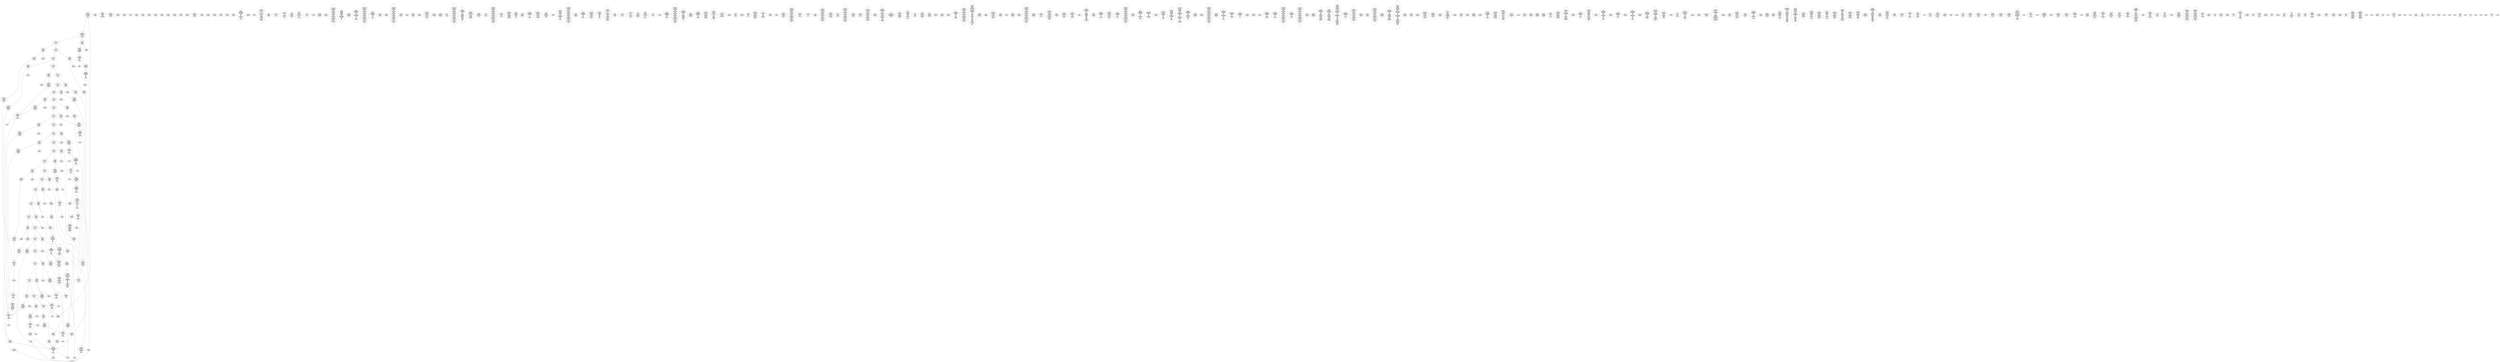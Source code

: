 /* Generated by GvGen v.1.0 (https://www.github.com/stricaud/gvgen) */

digraph G {
compound=true;
   node1 [label="[anywhere]"];
   node2 [label="# 0x0
PUSHX Data
PUSHX Data
MSTORE
PUSHX LogicData
CALLDATASIZE
LT
PUSHX Data
JUMPI
"];
   node3 [label="# 0xd
PUSHX Data
CALLDATALOAD
PUSHX BitData
SHR
PUSHX LogicData
EQ
PUSHX Data
JUMPI
"];
   node4 [label="# 0x1e
PUSHX LogicData
EQ
PUSHX Data
JUMPI
"];
   node5 [label="# 0x29
PUSHX LogicData
EQ
PUSHX Data
JUMPI
"];
   node6 [label="# 0x34
PUSHX LogicData
EQ
PUSHX Data
JUMPI
"];
   node7 [label="# 0x3f
PUSHX LogicData
EQ
PUSHX Data
JUMPI
"];
   node8 [label="# 0x4a
PUSHX LogicData
EQ
PUSHX Data
JUMPI
"];
   node9 [label="# 0x55
PUSHX LogicData
EQ
PUSHX Data
JUMPI
"];
   node10 [label="# 0x60
PUSHX LogicData
EQ
PUSHX Data
JUMPI
"];
   node11 [label="# 0x6b
PUSHX LogicData
EQ
PUSHX Data
JUMPI
"];
   node12 [label="# 0x76
PUSHX LogicData
EQ
PUSHX Data
JUMPI
"];
   node13 [label="# 0x81
PUSHX LogicData
EQ
PUSHX Data
JUMPI
"];
   node14 [label="# 0x8c
PUSHX LogicData
EQ
PUSHX Data
JUMPI
"];
   node15 [label="# 0x97
PUSHX LogicData
EQ
PUSHX Data
JUMPI
"];
   node16 [label="# 0xa2
PUSHX LogicData
EQ
PUSHX Data
JUMPI
"];
   node17 [label="# 0xad
PUSHX LogicData
EQ
PUSHX Data
JUMPI
"];
   node18 [label="# 0xb8
PUSHX LogicData
EQ
PUSHX Data
JUMPI
"];
   node19 [label="# 0xc3
PUSHX LogicData
EQ
PUSHX Data
JUMPI
"];
   node20 [label="# 0xce
PUSHX LogicData
EQ
PUSHX Data
JUMPI
"];
   node21 [label="# 0xd9
PUSHX LogicData
EQ
PUSHX Data
JUMPI
"];
   node22 [label="# 0xe4
PUSHX LogicData
EQ
PUSHX Data
JUMPI
"];
   node23 [label="# 0xef
PUSHX LogicData
EQ
PUSHX Data
JUMPI
"];
   node24 [label="# 0xfa
PUSHX LogicData
EQ
PUSHX Data
JUMPI
"];
   node25 [label="# 0x105
PUSHX LogicData
EQ
PUSHX Data
JUMPI
"];
   node26 [label="# 0x110
PUSHX LogicData
EQ
PUSHX Data
JUMPI
"];
   node27 [label="# 0x11b
PUSHX LogicData
EQ
PUSHX Data
JUMPI
"];
   node28 [label="# 0x126
PUSHX LogicData
EQ
PUSHX Data
JUMPI
"];
   node29 [label="# 0x131
PUSHX LogicData
EQ
PUSHX Data
JUMPI
"];
   node30 [label="# 0x13c
PUSHX LogicData
EQ
PUSHX Data
JUMPI
"];
   node31 [label="# 0x147
JUMPDEST
PUSHX Data
REVERT
"];
   node32 [label="# 0x14c
JUMPDEST
CALLVALUE
ISZERO
PUSHX Data
JUMPI
"];
   node33 [label="# 0x154
PUSHX Data
REVERT
"];
   node34 [label="# 0x158
JUMPDEST
PUSHX Data
PUSHX Data
CALLDATASIZE
PUSHX Data
PUSHX Data
JUMP
"];
   node35 [label="# 0x167
JUMPDEST
PUSHX Data
JUMP
"];
   node36 [label="# 0x16c
JUMPDEST
PUSHX MemData
MLOAD
ISZERO
ISZERO
MSTORE
PUSHX ArithData
ADD
"];
   node37 [label="# 0x178
JUMPDEST
PUSHX MemData
MLOAD
SUB
RETURN
"];
   node38 [label="# 0x181
JUMPDEST
CALLVALUE
ISZERO
PUSHX Data
JUMPI
"];
   node39 [label="# 0x189
PUSHX Data
REVERT
"];
   node40 [label="# 0x18d
JUMPDEST
PUSHX Data
PUSHX Data
JUMP
"];
   node41 [label="# 0x196
JUMPDEST
PUSHX MemData
MLOAD
PUSHX Data
PUSHX Data
JUMP
"];
   node42 [label="# 0x1a3
JUMPDEST
CALLVALUE
ISZERO
PUSHX Data
JUMPI
"];
   node43 [label="# 0x1ab
PUSHX Data
REVERT
"];
   node44 [label="# 0x1af
JUMPDEST
PUSHX Data
PUSHX StorData
SLOAD
JUMP
"];
   node45 [label="# 0x1b9
JUMPDEST
PUSHX MemData
MLOAD
MSTORE
PUSHX ArithData
ADD
PUSHX Data
JUMP
"];
   node46 [label="# 0x1c7
JUMPDEST
CALLVALUE
ISZERO
PUSHX Data
JUMPI
"];
   node47 [label="# 0x1cf
PUSHX Data
REVERT
"];
   node48 [label="# 0x1d3
JUMPDEST
PUSHX Data
PUSHX Data
CALLDATASIZE
PUSHX Data
PUSHX Data
JUMP
"];
   node49 [label="# 0x1e2
JUMPDEST
PUSHX Data
JUMP
"];
   node50 [label="# 0x1e7
JUMPDEST
PUSHX MemData
MLOAD
PUSHX ArithData
PUSHX BitData
PUSHX BitData
SHL
SUB
AND
MSTORE
PUSHX ArithData
ADD
PUSHX Data
JUMP
"];
   node51 [label="# 0x1ff
JUMPDEST
CALLVALUE
ISZERO
PUSHX Data
JUMPI
"];
   node52 [label="# 0x207
PUSHX Data
REVERT
"];
   node53 [label="# 0x20b
JUMPDEST
PUSHX Data
PUSHX Data
CALLDATASIZE
PUSHX Data
PUSHX Data
JUMP
"];
   node54 [label="# 0x21a
JUMPDEST
PUSHX Data
JUMP
"];
   node55 [label="# 0x21f
JUMPDEST
STOP
"];
   node56 [label="# 0x221
JUMPDEST
CALLVALUE
ISZERO
PUSHX Data
JUMPI
"];
   node57 [label="# 0x229
PUSHX Data
REVERT
"];
   node58 [label="# 0x22d
JUMPDEST
PUSHX StorData
SLOAD
PUSHX Data
JUMP
"];
   node59 [label="# 0x236
JUMPDEST
CALLVALUE
ISZERO
PUSHX Data
JUMPI
"];
   node60 [label="# 0x23e
PUSHX Data
REVERT
"];
   node61 [label="# 0x242
JUMPDEST
PUSHX Data
PUSHX Data
CALLDATASIZE
PUSHX Data
PUSHX Data
JUMP
"];
   node62 [label="# 0x251
JUMPDEST
PUSHX Data
JUMP
"];
   node63 [label="# 0x256
JUMPDEST
CALLVALUE
ISZERO
PUSHX Data
JUMPI
"];
   node64 [label="# 0x25e
PUSHX Data
REVERT
"];
   node65 [label="# 0x262
JUMPDEST
PUSHX Data
PUSHX Data
CALLDATASIZE
PUSHX Data
PUSHX Data
JUMP
"];
   node66 [label="# 0x271
JUMPDEST
PUSHX Data
JUMP
"];
   node67 [label="# 0x276
JUMPDEST
CALLVALUE
ISZERO
PUSHX Data
JUMPI
"];
   node68 [label="# 0x27e
PUSHX Data
REVERT
"];
   node69 [label="# 0x282
JUMPDEST
PUSHX Data
PUSHX StorData
SLOAD
JUMP
"];
   node70 [label="# 0x28c
JUMPDEST
CALLVALUE
ISZERO
PUSHX Data
JUMPI
"];
   node71 [label="# 0x294
PUSHX Data
REVERT
"];
   node72 [label="# 0x298
JUMPDEST
PUSHX Data
PUSHX Data
CALLDATASIZE
PUSHX Data
PUSHX Data
JUMP
"];
   node73 [label="# 0x2a7
JUMPDEST
PUSHX Data
JUMP
"];
   node74 [label="# 0x2ac
JUMPDEST
CALLVALUE
ISZERO
PUSHX Data
JUMPI
"];
   node75 [label="# 0x2b4
PUSHX Data
REVERT
"];
   node76 [label="# 0x2b8
JUMPDEST
PUSHX Data
PUSHX Data
CALLDATASIZE
PUSHX Data
PUSHX Data
JUMP
"];
   node77 [label="# 0x2c7
JUMPDEST
PUSHX Data
JUMP
"];
   node78 [label="# 0x2cc
JUMPDEST
CALLVALUE
ISZERO
PUSHX Data
JUMPI
"];
   node79 [label="# 0x2d4
PUSHX Data
REVERT
"];
   node80 [label="# 0x2d8
JUMPDEST
PUSHX Data
PUSHX Data
CALLDATASIZE
PUSHX Data
PUSHX Data
JUMP
"];
   node81 [label="# 0x2e7
JUMPDEST
PUSHX Data
JUMP
"];
   node82 [label="# 0x2ec
JUMPDEST
CALLVALUE
ISZERO
PUSHX Data
JUMPI
"];
   node83 [label="# 0x2f4
PUSHX Data
REVERT
"];
   node84 [label="# 0x2f8
JUMPDEST
PUSHX Data
PUSHX Data
CALLDATASIZE
PUSHX Data
PUSHX Data
JUMP
"];
   node85 [label="# 0x307
JUMPDEST
PUSHX Data
JUMP
"];
   node86 [label="# 0x30c
JUMPDEST
CALLVALUE
ISZERO
PUSHX Data
JUMPI
"];
   node87 [label="# 0x314
PUSHX Data
REVERT
"];
   node88 [label="# 0x318
JUMPDEST
PUSHX Data
PUSHX StorData
SLOAD
JUMP
"];
   node89 [label="# 0x322
JUMPDEST
CALLVALUE
ISZERO
PUSHX Data
JUMPI
"];
   node90 [label="# 0x32a
PUSHX Data
REVERT
"];
   node91 [label="# 0x32e
JUMPDEST
PUSHX Data
PUSHX Data
CALLDATASIZE
PUSHX Data
PUSHX Data
JUMP
"];
   node92 [label="# 0x33d
JUMPDEST
PUSHX Data
JUMP
"];
   node93 [label="# 0x342
JUMPDEST
CALLVALUE
ISZERO
PUSHX Data
JUMPI
"];
   node94 [label="# 0x34a
PUSHX Data
REVERT
"];
   node95 [label="# 0x34e
JUMPDEST
PUSHX Data
PUSHX Data
JUMP
"];
   node96 [label="# 0x357
JUMPDEST
CALLVALUE
ISZERO
PUSHX Data
JUMPI
"];
   node97 [label="# 0x35f
PUSHX Data
REVERT
"];
   node98 [label="# 0x363
JUMPDEST
PUSHX Data
PUSHX Data
CALLDATASIZE
PUSHX Data
PUSHX Data
JUMP
"];
   node99 [label="# 0x372
JUMPDEST
PUSHX Data
JUMP
"];
   node100 [label="# 0x377
JUMPDEST
CALLVALUE
ISZERO
PUSHX Data
JUMPI
"];
   node101 [label="# 0x37f
PUSHX Data
REVERT
"];
   node102 [label="# 0x383
JUMPDEST
PUSHX Data
PUSHX Data
JUMP
"];
   node103 [label="# 0x38c
JUMPDEST
CALLVALUE
ISZERO
PUSHX Data
JUMPI
"];
   node104 [label="# 0x394
PUSHX Data
REVERT
"];
   node105 [label="# 0x398
JUMPDEST
PUSHX Data
PUSHX Data
CALLDATASIZE
PUSHX Data
PUSHX Data
JUMP
"];
   node106 [label="# 0x3a7
JUMPDEST
PUSHX Data
JUMP
"];
   node107 [label="# 0x3ac
JUMPDEST
PUSHX MemData
MLOAD
PUSHX Data
PUSHX Data
JUMP
"];
   node108 [label="# 0x3b9
JUMPDEST
CALLVALUE
ISZERO
PUSHX Data
JUMPI
"];
   node109 [label="# 0x3c1
PUSHX Data
REVERT
"];
   node110 [label="# 0x3c5
JUMPDEST
PUSHX Data
PUSHX Data
JUMP
"];
   node111 [label="# 0x3ce
JUMPDEST
CALLVALUE
ISZERO
PUSHX Data
JUMPI
"];
   node112 [label="# 0x3d6
PUSHX Data
REVERT
"];
   node113 [label="# 0x3da
JUMPDEST
PUSHX Data
PUSHX Data
JUMP
"];
   node114 [label="# 0x3e3
JUMPDEST
CALLVALUE
ISZERO
PUSHX Data
JUMPI
"];
   node115 [label="# 0x3eb
PUSHX Data
REVERT
"];
   node116 [label="# 0x3ef
JUMPDEST
PUSHX Data
PUSHX StorData
SLOAD
JUMP
"];
   node117 [label="# 0x3f9
JUMPDEST
PUSHX Data
PUSHX Data
CALLDATASIZE
PUSHX Data
PUSHX Data
JUMP
"];
   node118 [label="# 0x407
JUMPDEST
PUSHX Data
JUMP
"];
   node119 [label="# 0x40c
JUMPDEST
CALLVALUE
ISZERO
PUSHX Data
JUMPI
"];
   node120 [label="# 0x414
PUSHX Data
REVERT
"];
   node121 [label="# 0x418
JUMPDEST
PUSHX Data
PUSHX Data
CALLDATASIZE
PUSHX Data
PUSHX Data
JUMP
"];
   node122 [label="# 0x427
JUMPDEST
PUSHX Data
JUMP
"];
   node123 [label="# 0x42c
JUMPDEST
CALLVALUE
ISZERO
PUSHX Data
JUMPI
"];
   node124 [label="# 0x434
PUSHX Data
REVERT
"];
   node125 [label="# 0x438
JUMPDEST
PUSHX Data
PUSHX Data
CALLDATASIZE
PUSHX Data
PUSHX Data
JUMP
"];
   node126 [label="# 0x447
JUMPDEST
PUSHX Data
JUMP
"];
   node127 [label="# 0x44c
JUMPDEST
CALLVALUE
ISZERO
PUSHX Data
JUMPI
"];
   node128 [label="# 0x454
PUSHX Data
REVERT
"];
   node129 [label="# 0x458
JUMPDEST
PUSHX Data
PUSHX Data
CALLDATASIZE
PUSHX Data
PUSHX Data
JUMP
"];
   node130 [label="# 0x467
JUMPDEST
PUSHX Data
JUMP
"];
   node131 [label="# 0x46c
JUMPDEST
CALLVALUE
ISZERO
PUSHX Data
JUMPI
"];
   node132 [label="# 0x474
PUSHX Data
REVERT
"];
   node133 [label="# 0x478
JUMPDEST
PUSHX Data
PUSHX Data
CALLDATASIZE
PUSHX Data
PUSHX Data
JUMP
"];
   node134 [label="# 0x487
JUMPDEST
PUSHX Data
JUMP
"];
   node135 [label="# 0x48c
JUMPDEST
CALLVALUE
ISZERO
PUSHX Data
JUMPI
"];
   node136 [label="# 0x494
PUSHX Data
REVERT
"];
   node137 [label="# 0x498
JUMPDEST
PUSHX Data
PUSHX Data
CALLDATASIZE
PUSHX Data
PUSHX Data
JUMP
"];
   node138 [label="# 0x4a7
JUMPDEST
PUSHX Data
JUMP
"];
   node139 [label="# 0x4ac
JUMPDEST
PUSHX Data
PUSHX ArithData
PUSHX BitData
PUSHX BitData
SHL
SUB
NOT
AND
PUSHX BitData
PUSHX BitData
SHL
EQ
PUSHX Data
JUMPI
"];
   node140 [label="# 0x4c8
PUSHX Data
PUSHX Data
JUMP
"];
   node141 [label="# 0x4d1
JUMPDEST
JUMP
"];
   node142 [label="# 0x4d7
JUMPDEST
PUSHX Data
PUSHX StorData
SLOAD
PUSHX Data
PUSHX Data
JUMP
"];
   node143 [label="# 0x4e6
JUMPDEST
PUSHX ArithData
ADD
PUSHX ArithData
DIV
MUL
PUSHX ArithData
ADD
PUSHX MemData
MLOAD
ADD
PUSHX Data
MSTORE
MSTORE
PUSHX ArithData
ADD
SLOAD
PUSHX Data
PUSHX Data
JUMP
"];
   node144 [label="# 0x512
JUMPDEST
ISZERO
PUSHX Data
JUMPI
"];
   node145 [label="# 0x519
PUSHX LogicData
LT
PUSHX Data
JUMPI
"];
   node146 [label="# 0x521
PUSHX ArithData
SLOAD
DIV
MUL
MSTORE
PUSHX ArithData
ADD
PUSHX Data
JUMP
"];
   node147 [label="# 0x534
JUMPDEST
ADD
PUSHX Data
MSTORE
PUSHX Data
PUSHX Data
SHA3
"];
   node148 [label="# 0x542
JUMPDEST
SLOAD
MSTORE
PUSHX ArithData
ADD
PUSHX ArithData
ADD
GT
PUSHX Data
JUMPI
"];
   node149 [label="# 0x556
SUB
PUSHX BitData
AND
ADD
"];
   node150 [label="# 0x55f
JUMPDEST
JUMP
"];
   node151 [label="# 0x569
JUMPDEST
PUSHX Data
PUSHX Data
PUSHX Data
JUMP
"];
   node152 [label="# 0x574
JUMPDEST
PUSHX Data
JUMPI
"];
   node153 [label="# 0x579
PUSHX MemData
MLOAD
PUSHX BitData
PUSHX BitData
SHL
MSTORE
PUSHX Data
PUSHX ArithData
ADD
MSTORE
PUSHX Data
PUSHX ArithData
ADD
MSTORE
PUSHX Data
PUSHX ArithData
ADD
MSTORE
PUSHX BitData
PUSHX BitData
SHL
PUSHX ArithData
ADD
MSTORE
PUSHX ArithData
ADD
"];
   node154 [label="# 0x5d1
JUMPDEST
PUSHX MemData
MLOAD
SUB
REVERT
"];
   node155 [label="# 0x5da
JUMPDEST
PUSHX Data
MSTORE
PUSHX Data
PUSHX Data
MSTORE
PUSHX Data
SHA3
SLOAD
PUSHX ArithData
PUSHX BitData
PUSHX BitData
SHL
SUB
AND
JUMP
"];
   node156 [label="# 0x5f6
JUMPDEST
PUSHX Data
PUSHX Data
PUSHX Data
JUMP
"];
   node157 [label="# 0x601
JUMPDEST
PUSHX ArithData
PUSHX BitData
PUSHX BitData
SHL
SUB
AND
PUSHX ArithData
PUSHX BitData
PUSHX BitData
SHL
SUB
AND
EQ
ISZERO
PUSHX Data
JUMPI
"];
   node158 [label="# 0x61e
PUSHX MemData
MLOAD
PUSHX BitData
PUSHX BitData
SHL
MSTORE
PUSHX Data
PUSHX ArithData
ADD
MSTORE
PUSHX Data
PUSHX ArithData
ADD
MSTORE
PUSHX Data
PUSHX ArithData
ADD
MSTORE
PUSHX BitData
PUSHX BitData
SHL
PUSHX ArithData
ADD
MSTORE
PUSHX ArithData
ADD
PUSHX Data
JUMP
"];
   node159 [label="# 0x66f
JUMPDEST
CALLER
PUSHX ArithData
PUSHX BitData
PUSHX BitData
SHL
SUB
AND
EQ
PUSHX Data
JUMPI
"];
   node160 [label="# 0x681
PUSHX Data
CALLER
PUSHX Data
JUMP
"];
   node161 [label="# 0x68b
JUMPDEST
PUSHX Data
JUMPI
"];
   node162 [label="# 0x690
PUSHX MemData
MLOAD
PUSHX BitData
PUSHX BitData
SHL
MSTORE
PUSHX Data
PUSHX ArithData
ADD
MSTORE
PUSHX Data
PUSHX ArithData
ADD
MSTORE
PUSHX Data
PUSHX ArithData
ADD
MSTORE
PUSHX BitData
PUSHX BitData
SHL
PUSHX ArithData
ADD
MSTORE
PUSHX ArithData
ADD
PUSHX Data
JUMP
"];
   node163 [label="# 0x6f8
JUMPDEST
PUSHX Data
PUSHX Data
JUMP
"];
   node164 [label="# 0x702
JUMPDEST
JUMP
"];
   node165 [label="# 0x707
JUMPDEST
PUSHX Data
CALLER
PUSHX Data
JUMP
"];
   node166 [label="# 0x711
JUMPDEST
PUSHX Data
JUMPI
"];
   node167 [label="# 0x716
PUSHX MemData
MLOAD
PUSHX BitData
PUSHX BitData
SHL
MSTORE
PUSHX ArithData
ADD
PUSHX Data
PUSHX Data
JUMP
"];
   node168 [label="# 0x72d
JUMPDEST
PUSHX Data
PUSHX Data
JUMP
"];
   node169 [label="# 0x738
JUMPDEST
PUSHX Data
PUSHX Data
PUSHX Data
JUMP
"];
   node170 [label="# 0x743
JUMPDEST
LT
PUSHX Data
JUMPI
"];
   node171 [label="# 0x74a
PUSHX MemData
MLOAD
PUSHX BitData
PUSHX BitData
SHL
MSTORE
PUSHX Data
PUSHX ArithData
ADD
MSTORE
PUSHX Data
PUSHX ArithData
ADD
MSTORE
PUSHX Data
PUSHX ArithData
ADD
MSTORE
PUSHX BitData
PUSHX BitData
SHL
PUSHX ArithData
ADD
MSTORE
PUSHX ArithData
ADD
PUSHX Data
JUMP
"];
   node172 [label="# 0x7a5
JUMPDEST
PUSHX ArithData
PUSHX BitData
PUSHX BitData
SHL
SUB
AND
PUSHX Data
MSTORE
PUSHX Data
PUSHX Data
MSTORE
PUSHX Data
SHA3
MSTORE
MSTORE
SHA3
SLOAD
JUMP
"];
   node173 [label="# 0x7ce
JUMPDEST
PUSHX Data
PUSHX MemData
MLOAD
PUSHX ArithData
ADD
PUSHX Data
MSTORE
PUSHX Data
MSTORE
PUSHX Data
JUMP
"];
   node174 [label="# 0x7e9
JUMPDEST
PUSHX Data
PUSHX Data
PUSHX StorData
SLOAD
JUMP
"];
   node175 [label="# 0x7f4
JUMPDEST
LT
PUSHX Data
JUMPI
"];
   node176 [label="# 0x7fb
PUSHX MemData
MLOAD
PUSHX BitData
PUSHX BitData
SHL
MSTORE
PUSHX Data
PUSHX ArithData
ADD
MSTORE
PUSHX Data
PUSHX ArithData
ADD
MSTORE
PUSHX Data
PUSHX ArithData
ADD
MSTORE
PUSHX BitData
PUSHX BitData
SHL
PUSHX ArithData
ADD
MSTORE
PUSHX ArithData
ADD
PUSHX Data
JUMP
"];
   node177 [label="# 0x857
JUMPDEST
PUSHX StorData
SLOAD
LT
PUSHX Data
JUMPI
"];
   node178 [label="# 0x863
PUSHX BitData
PUSHX BitData
SHL
PUSHX Data
MSTORE
PUSHX Data
PUSHX Data
MSTORE
PUSHX Data
PUSHX Data
REVERT
"];
   node179 [label="# 0x878
JUMPDEST
PUSHX Data
MSTORE
PUSHX Data
PUSHX Data
SHA3
ADD
SLOAD
JUMP
"];
   node180 [label="# 0x88a
JUMPDEST
CALLER
PUSHX Data
PUSHX Data
JUMP
"];
   node181 [label="# 0x893
JUMPDEST
PUSHX ArithData
PUSHX BitData
PUSHX BitData
SHL
SUB
AND
EQ
PUSHX Data
JUMPI
"];
   node182 [label="# 0x8a2
PUSHX MemData
MLOAD
PUSHX BitData
PUSHX BitData
SHL
MSTORE
PUSHX ArithData
ADD
PUSHX Data
PUSHX Data
JUMP
"];
   node183 [label="# 0x8b9
JUMPDEST
MLOAD
PUSHX Data
PUSHX Data
PUSHX ArithData
ADD
PUSHX Data
JUMP
"];
   node184 [label="# 0x8cc
JUMPDEST
JUMP
"];
   node185 [label="# 0x8d0
JUMPDEST
PUSHX Data
MSTORE
PUSHX Data
PUSHX Data
MSTORE
PUSHX Data
SHA3
SLOAD
PUSHX ArithData
PUSHX BitData
PUSHX BitData
SHL
SUB
AND
PUSHX Data
JUMPI
"];
   node186 [label="# 0x8ee
PUSHX MemData
MLOAD
PUSHX BitData
PUSHX BitData
SHL
MSTORE
PUSHX Data
PUSHX ArithData
ADD
MSTORE
PUSHX Data
PUSHX ArithData
ADD
MSTORE
PUSHX Data
PUSHX ArithData
ADD
MSTORE
PUSHX BitData
PUSHX BitData
SHL
PUSHX ArithData
ADD
MSTORE
PUSHX ArithData
ADD
PUSHX Data
JUMP
"];
   node187 [label="# 0x947
JUMPDEST
CALLER
PUSHX Data
PUSHX Data
JUMP
"];
   node188 [label="# 0x950
JUMPDEST
PUSHX ArithData
PUSHX BitData
PUSHX BitData
SHL
SUB
AND
EQ
PUSHX Data
JUMPI
"];
   node189 [label="# 0x95f
PUSHX MemData
MLOAD
PUSHX BitData
PUSHX BitData
SHL
MSTORE
PUSHX ArithData
ADD
PUSHX Data
PUSHX Data
JUMP
"];
   node190 [label="# 0x976
JUMPDEST
PUSHX StorData
SLOAD
PUSHX BitData
NOT
AND
ISZERO
ISZERO
OR
SSTORE
JUMP
"];
   node191 [label="# 0x989
JUMPDEST
PUSHX StorData
SLOAD
PUSHX Data
PUSHX Data
JUMP
"];
   node192 [label="# 0x996
JUMPDEST
PUSHX ArithData
ADD
PUSHX ArithData
DIV
MUL
PUSHX ArithData
ADD
PUSHX MemData
MLOAD
ADD
PUSHX Data
MSTORE
MSTORE
PUSHX ArithData
ADD
SLOAD
PUSHX Data
PUSHX Data
JUMP
"];
   node193 [label="# 0x9c2
JUMPDEST
ISZERO
PUSHX Data
JUMPI
"];
   node194 [label="# 0x9c9
PUSHX LogicData
LT
PUSHX Data
JUMPI
"];
   node195 [label="# 0x9d1
PUSHX ArithData
SLOAD
DIV
MUL
MSTORE
PUSHX ArithData
ADD
PUSHX Data
JUMP
"];
   node196 [label="# 0x9e4
JUMPDEST
ADD
PUSHX Data
MSTORE
PUSHX Data
PUSHX Data
SHA3
"];
   node197 [label="# 0x9f2
JUMPDEST
SLOAD
MSTORE
PUSHX ArithData
ADD
PUSHX ArithData
ADD
GT
PUSHX Data
JUMPI
"];
   node198 [label="# 0xa06
SUB
PUSHX BitData
AND
ADD
"];
   node199 [label="# 0xa0f
JUMPDEST
JUMP
"];
   node200 [label="# 0xa17
JUMPDEST
PUSHX Data
PUSHX ArithData
PUSHX BitData
PUSHX BitData
SHL
SUB
AND
PUSHX Data
JUMPI
"];
   node201 [label="# 0xa28
PUSHX MemData
MLOAD
PUSHX BitData
PUSHX BitData
SHL
MSTORE
PUSHX Data
PUSHX ArithData
ADD
MSTORE
PUSHX Data
PUSHX ArithData
ADD
MSTORE
PUSHX Data
PUSHX ArithData
ADD
MSTORE
PUSHX BitData
PUSHX BitData
SHL
PUSHX ArithData
ADD
MSTORE
PUSHX ArithData
ADD
PUSHX Data
JUMP
"];
   node202 [label="# 0xa82
JUMPDEST
PUSHX ArithData
PUSHX BitData
PUSHX BitData
SHL
SUB
AND
PUSHX Data
MSTORE
PUSHX Data
PUSHX Data
MSTORE
PUSHX Data
SHA3
SLOAD
JUMP
"];
   node203 [label="# 0xa9e
JUMPDEST
CALLER
PUSHX Data
PUSHX Data
JUMP
"];
   node204 [label="# 0xaa7
JUMPDEST
PUSHX ArithData
PUSHX BitData
PUSHX BitData
SHL
SUB
AND
EQ
PUSHX Data
JUMPI
"];
   node205 [label="# 0xab6
PUSHX MemData
MLOAD
PUSHX BitData
PUSHX BitData
SHL
MSTORE
PUSHX ArithData
ADD
PUSHX Data
PUSHX Data
JUMP
"];
   node206 [label="# 0xacd
JUMPDEST
PUSHX Data
PUSHX Data
PUSHX Data
JUMP
"];
   node207 [label="# 0xad7
JUMPDEST
JUMP
"];
   node208 [label="# 0xad9
JUMPDEST
PUSHX Data
PUSHX Data
PUSHX Data
PUSHX Data
JUMP
"];
   node209 [label="# 0xae6
JUMPDEST
PUSHX Data
PUSHX ArithData
PUSHX BitData
PUSHX BitData
SHL
SUB
GT
ISZERO
PUSHX Data
JUMPI
"];
   node210 [label="# 0xafb
PUSHX BitData
PUSHX BitData
SHL
PUSHX Data
MSTORE
PUSHX Data
PUSHX Data
MSTORE
PUSHX Data
PUSHX Data
REVERT
"];
   node211 [label="# 0xb10
JUMPDEST
PUSHX MemData
MLOAD
MSTORE
PUSHX ArithData
MUL
PUSHX ArithData
ADD
ADD
PUSHX Data
MSTORE
ISZERO
PUSHX Data
JUMPI
"];
   node212 [label="# 0xb2a
PUSHX ArithData
ADD
PUSHX ArithData
MUL
CALLDATASIZE
CALLDATACOPY
ADD
"];
   node213 [label="# 0xb39
JUMPDEST
PUSHX Data
"];
   node214 [label="# 0xb3f
JUMPDEST
LT
ISZERO
PUSHX Data
JUMPI
"];
   node215 [label="# 0xb48
PUSHX Data
PUSHX Data
JUMP
"];
   node216 [label="# 0xb51
JUMPDEST
MLOAD
LT
PUSHX Data
JUMPI
"];
   node217 [label="# 0xb5c
PUSHX BitData
PUSHX BitData
SHL
PUSHX Data
MSTORE
PUSHX Data
PUSHX Data
MSTORE
PUSHX Data
PUSHX Data
REVERT
"];
   node218 [label="# 0xb71
JUMPDEST
PUSHX ArithData
MUL
ADD
ADD
MSTORE
PUSHX Data
PUSHX Data
JUMP
"];
   node219 [label="# 0xb86
JUMPDEST
PUSHX Data
JUMP
"];
   node220 [label="# 0xb8e
JUMPDEST
JUMP
"];
   node221 [label="# 0xb96
JUMPDEST
PUSHX StorData
SLOAD
PUSHX ArithData
PUSHX BitData
PUSHX BitData
SHL
SUB
AND
JUMP
"];
   node222 [label="# 0xba5
JUMPDEST
PUSHX Data
PUSHX StorData
SLOAD
PUSHX Data
PUSHX Data
JUMP
"];
   node223 [label="# 0xbb4
JUMPDEST
PUSHX StorData
SLOAD
PUSHX BitData
AND
PUSHX Data
JUMPI
"];
   node224 [label="# 0xbbf
PUSHX MemData
MLOAD
PUSHX BitData
PUSHX BitData
SHL
MSTORE
PUSHX Data
PUSHX ArithData
ADD
MSTORE
PUSHX Data
PUSHX ArithData
ADD
MSTORE
PUSHX BitData
PUSHX BitData
SHL
PUSHX ArithData
ADD
MSTORE
PUSHX ArithData
ADD
PUSHX Data
JUMP
"];
   node225 [label="# 0xbf4
JUMPDEST
PUSHX LogicData
GT
ISZERO
PUSHX Data
JUMPI
"];
   node226 [label="# 0xbff
PUSHX StorData
SLOAD
GT
ISZERO
"];
   node227 [label="# 0xc06
JUMPDEST
PUSHX Data
JUMPI
"];
   node228 [label="# 0xc0b
PUSHX MemData
MLOAD
PUSHX BitData
PUSHX BitData
SHL
MSTORE
PUSHX Data
PUSHX ArithData
ADD
MSTORE
PUSHX Data
PUSHX ArithData
ADD
MSTORE
PUSHX Data
PUSHX ArithData
ADD
MSTORE
PUSHX ArithData
ADD
PUSHX Data
JUMP
"];
   node229 [label="# 0xc52
JUMPDEST
PUSHX StorData
SLOAD
PUSHX StorData
SLOAD
PUSHX Data
PUSHX Data
JUMP
"];
   node230 [label="# 0xc63
JUMPDEST
GT
ISZERO
PUSHX Data
JUMPI
"];
   node231 [label="# 0xc6a
PUSHX MemData
MLOAD
PUSHX BitData
PUSHX BitData
SHL
MSTORE
PUSHX Data
PUSHX ArithData
ADD
MSTORE
PUSHX Data
PUSHX ArithData
ADD
MSTORE
PUSHX BitData
PUSHX BitData
SHL
PUSHX ArithData
ADD
MSTORE
PUSHX ArithData
ADD
PUSHX Data
JUMP
"];
   node232 [label="# 0xca7
JUMPDEST
PUSHX StorData
SLOAD
PUSHX Data
PUSHX Data
JUMP
"];
   node233 [label="# 0xcb4
JUMPDEST
CALLVALUE
EQ
PUSHX Data
JUMPI
"];
   node234 [label="# 0xcbb
PUSHX MemData
MLOAD
PUSHX BitData
PUSHX BitData
SHL
MSTORE
PUSHX Data
PUSHX ArithData
ADD
MSTORE
PUSHX ArithData
ADD
MSTORE
PUSHX Data
PUSHX ArithData
ADD
MSTORE
PUSHX ArithData
ADD
PUSHX Data
JUMP
"];
   node235 [label="# 0xd02
JUMPDEST
PUSHX Data
PUSHX Data
JUMP
"];
   node236 [label="# 0xd0a
JUMPDEST
PUSHX ArithData
PUSHX BitData
PUSHX BitData
SHL
SUB
AND
PUSHX ArithData
CALLVALUE
ISZERO
MUL
PUSHX MemData
MLOAD
PUSHX Data
PUSHX MemData
MLOAD
SUB
CALL
ISZERO
ISZERO
PUSHX Data
JUMPI
"];
   node237 [label="# 0xd39
RETURNDATASIZE
PUSHX Data
RETURNDATACOPY
RETURNDATASIZE
PUSHX Data
REVERT
"];
   node238 [label="# 0xd42
JUMPDEST
PUSHX StorData
SLOAD
CALLER
PUSHX Data
PUSHX Data
PUSHX Data
PUSHX Data
JUMP
"];
   node239 [label="# 0xd75
JUMPDEST
PUSHX Data
MLOAD
MSTORE
PUSHX ArithData
ADD
MSTORE
ADD
PUSHX MemData
MLOAD
SUB
LOGX
PUSHX Data
"];
   node240 [label="# 0xd8f
JUMPDEST
LT
ISZERO
PUSHX Data
JUMPI
"];
   node241 [label="# 0xd98
PUSHX Data
CALLER
PUSHX StorData
SLOAD
PUSHX Data
PUSHX Data
PUSHX Data
JUMP
"];
   node242 [label="# 0xdab
JUMPDEST
SSTORE
PUSHX Data
PUSHX Data
PUSHX Data
JUMP
"];
   node243 [label="# 0xdba
JUMPDEST
PUSHX Data
JUMP
"];
   node244 [label="# 0xdbf
JUMPDEST
PUSHX Data
PUSHX Data
JUMP
"];
   node245 [label="# 0xdc9
JUMPDEST
PUSHX Data
JUMP
"];
   node246 [label="# 0xdd1
JUMPDEST
PUSHX ArithData
PUSHX BitData
PUSHX BitData
SHL
SUB
AND
CALLER
EQ
ISZERO
PUSHX Data
JUMPI
"];
   node247 [label="# 0xde3
PUSHX MemData
MLOAD
PUSHX BitData
PUSHX BitData
SHL
MSTORE
PUSHX Data
PUSHX ArithData
ADD
MSTORE
PUSHX Data
PUSHX ArithData
ADD
MSTORE
PUSHX BitData
PUSHX BitData
SHL
PUSHX ArithData
ADD
MSTORE
PUSHX ArithData
ADD
PUSHX Data
JUMP
"];
   node248 [label="# 0xe26
JUMPDEST
CALLER
PUSHX Data
MSTORE
PUSHX Data
PUSHX ArithData
MSTORE
PUSHX MemData
SHA3
PUSHX ArithData
PUSHX BitData
PUSHX BitData
SHL
SUB
AND
MSTORE
MSTORE
SHA3
SLOAD
PUSHX BitData
NOT
AND
ISZERO
ISZERO
OR
SSTORE
MLOAD
MSTORE
PUSHX Data
ADD
PUSHX MemData
MLOAD
SUB
LOGX
JUMP
"];
   node249 [label="# 0xe92
JUMPDEST
PUSHX Data
CALLER
PUSHX Data
JUMP
"];
   node250 [label="# 0xe9c
JUMPDEST
PUSHX Data
JUMPI
"];
   node251 [label="# 0xea1
PUSHX MemData
MLOAD
PUSHX BitData
PUSHX BitData
SHL
MSTORE
PUSHX ArithData
ADD
PUSHX Data
PUSHX Data
JUMP
"];
   node252 [label="# 0xeb8
JUMPDEST
PUSHX Data
PUSHX Data
JUMP
"];
   node253 [label="# 0xec4
JUMPDEST
JUMP
"];
   node254 [label="# 0xeca
JUMPDEST
PUSHX Data
PUSHX Data
PUSHX Data
JUMP
"];
   node255 [label="# 0xed5
JUMPDEST
PUSHX Data
JUMPI
"];
   node256 [label="# 0xeda
PUSHX MemData
MLOAD
PUSHX BitData
PUSHX BitData
SHL
MSTORE
PUSHX Data
PUSHX ArithData
ADD
MSTORE
PUSHX Data
PUSHX ArithData
ADD
MSTORE
PUSHX Data
PUSHX ArithData
ADD
MSTORE
PUSHX BitData
PUSHX BitData
SHL
PUSHX ArithData
ADD
MSTORE
PUSHX ArithData
ADD
PUSHX Data
JUMP
"];
   node257 [label="# 0xf3a
JUMPDEST
PUSHX Data
PUSHX Data
PUSHX Data
JUMP
"];
   node258 [label="# 0xf44
JUMPDEST
PUSHX LogicData
MLOAD
GT
PUSHX Data
JUMPI
"];
   node259 [label="# 0xf50
PUSHX MemData
MLOAD
PUSHX ArithData
ADD
PUSHX Data
MSTORE
PUSHX Data
MSTORE
PUSHX ArithData
ADD
PUSHX BitData
PUSHX BitData
SHL
MSTORE
PUSHX Data
JUMP
"];
   node260 [label="# 0xf72
JUMPDEST
PUSHX Data
PUSHX Data
JUMP
"];
   node261 [label="# 0xf7c
JUMPDEST
PUSHX MemData
MLOAD
PUSHX ArithData
ADD
PUSHX Data
PUSHX Data
JUMP
"];
   node262 [label="# 0xf8d
JUMPDEST
PUSHX MemData
MLOAD
PUSHX ArithData
SUB
SUB
MSTORE
PUSHX Data
MSTORE
"];
   node263 [label="# 0xf9d
JUMPDEST
JUMP
"];
   node264 [label="# 0xfa4
JUMPDEST
PUSHX ArithData
PUSHX BitData
PUSHX BitData
SHL
SUB
AND
PUSHX Data
MSTORE
PUSHX Data
PUSHX Data
MSTORE
PUSHX Data
SHA3
AND
MSTORE
MSTORE
SHA3
SLOAD
PUSHX BitData
AND
JUMP
"];
   node265 [label="# 0xfd2
JUMPDEST
CALLER
PUSHX Data
PUSHX Data
JUMP
"];
   node266 [label="# 0xfdb
JUMPDEST
PUSHX ArithData
PUSHX BitData
PUSHX BitData
SHL
SUB
AND
EQ
PUSHX Data
JUMPI
"];
   node267 [label="# 0xfea
PUSHX MemData
MLOAD
PUSHX BitData
PUSHX BitData
SHL
MSTORE
PUSHX ArithData
ADD
PUSHX Data
PUSHX Data
JUMP
"];
   node268 [label="# 0x1001
JUMPDEST
PUSHX ArithData
PUSHX BitData
PUSHX BitData
SHL
SUB
AND
PUSHX Data
JUMPI
"];
   node269 [label="# 0x1010
PUSHX MemData
MLOAD
PUSHX BitData
PUSHX BitData
SHL
MSTORE
PUSHX Data
PUSHX ArithData
ADD
MSTORE
PUSHX Data
PUSHX ArithData
ADD
MSTORE
PUSHX Data
PUSHX ArithData
ADD
MSTORE
PUSHX BitData
PUSHX BitData
SHL
PUSHX ArithData
ADD
MSTORE
PUSHX ArithData
ADD
PUSHX Data
JUMP
"];
   node270 [label="# 0x1066
JUMPDEST
PUSHX Data
PUSHX Data
JUMP
"];
   node271 [label="# 0x106f
JUMPDEST
JUMP
"];
   node272 [label="# 0x1072
JUMPDEST
PUSHX Data
PUSHX ArithData
PUSHX BitData
PUSHX BitData
SHL
SUB
NOT
AND
PUSHX BitData
PUSHX BitData
SHL
EQ
PUSHX Data
JUMPI
"];
   node273 [label="# 0x108e
PUSHX ArithData
PUSHX BitData
PUSHX BitData
SHL
SUB
NOT
AND
PUSHX BitData
PUSHX BitData
SHL
EQ
"];
   node274 [label="# 0x10a3
JUMPDEST
PUSHX Data
JUMPI
"];
   node275 [label="# 0x10a9
PUSHX BitData
PUSHX BitData
SHL
PUSHX ArithData
PUSHX BitData
PUSHX BitData
SHL
SUB
NOT
AND
EQ
PUSHX Data
JUMP
"];
   node276 [label="# 0x10c2
JUMPDEST
PUSHX Data
MSTORE
PUSHX Data
PUSHX Data
MSTORE
PUSHX Data
SHA3
SLOAD
PUSHX ArithData
PUSHX BitData
PUSHX BitData
SHL
SUB
AND
ISZERO
ISZERO
JUMP
"];
   node277 [label="# 0x10df
JUMPDEST
PUSHX Data
MSTORE
PUSHX Data
PUSHX Data
MSTORE
PUSHX Data
SHA3
SLOAD
PUSHX ArithData
PUSHX BitData
PUSHX BitData
SHL
SUB
NOT
AND
PUSHX ArithData
PUSHX BitData
PUSHX BitData
SHL
SUB
AND
OR
SSTORE
PUSHX Data
PUSHX Data
JUMP
"];
   node278 [label="# 0x1114
JUMPDEST
PUSHX ArithData
PUSHX BitData
PUSHX BitData
SHL
SUB
AND
PUSHX Data
PUSHX MemData
MLOAD
PUSHX MemData
MLOAD
SUB
LOGX
JUMP
"];
   node279 [label="# 0x114d
JUMPDEST
PUSHX Data
PUSHX Data
PUSHX Data
JUMP
"];
   node280 [label="# 0x1158
JUMPDEST
PUSHX Data
JUMPI
"];
   node281 [label="# 0x115d
PUSHX MemData
MLOAD
PUSHX BitData
PUSHX BitData
SHL
MSTORE
PUSHX Data
PUSHX ArithData
ADD
MSTORE
PUSHX Data
PUSHX ArithData
ADD
MSTORE
PUSHX Data
PUSHX ArithData
ADD
MSTORE
PUSHX BitData
PUSHX BitData
SHL
PUSHX ArithData
ADD
MSTORE
PUSHX ArithData
ADD
PUSHX Data
JUMP
"];
   node282 [label="# 0x11b9
JUMPDEST
PUSHX Data
PUSHX Data
PUSHX Data
JUMP
"];
   node283 [label="# 0x11c4
JUMPDEST
PUSHX ArithData
PUSHX BitData
PUSHX BitData
SHL
SUB
AND
PUSHX ArithData
PUSHX BitData
PUSHX BitData
SHL
SUB
AND
EQ
PUSHX Data
JUMPI
"];
   node284 [label="# 0x11e1
PUSHX ArithData
PUSHX BitData
PUSHX BitData
SHL
SUB
AND
PUSHX Data
PUSHX Data
JUMP
"];
   node285 [label="# 0x11f4
JUMPDEST
PUSHX ArithData
PUSHX BitData
PUSHX BitData
SHL
SUB
AND
EQ
"];
   node286 [label="# 0x11ff
JUMPDEST
PUSHX Data
JUMPI
"];
   node287 [label="# 0x1205
PUSHX Data
PUSHX Data
JUMP
"];
   node288 [label="# 0x120f
JUMPDEST
JUMP
"];
   node289 [label="# 0x1217
JUMPDEST
PUSHX ArithData
PUSHX BitData
PUSHX BitData
SHL
SUB
AND
PUSHX Data
PUSHX Data
JUMP
"];
   node290 [label="# 0x122a
JUMPDEST
PUSHX ArithData
PUSHX BitData
PUSHX BitData
SHL
SUB
AND
EQ
PUSHX Data
JUMPI
"];
   node291 [label="# 0x1239
PUSHX MemData
MLOAD
PUSHX BitData
PUSHX BitData
SHL
MSTORE
PUSHX Data
PUSHX ArithData
ADD
MSTORE
PUSHX Data
PUSHX ArithData
ADD
MSTORE
PUSHX Data
PUSHX ArithData
ADD
MSTORE
PUSHX BitData
PUSHX BitData
SHL
PUSHX ArithData
ADD
MSTORE
PUSHX ArithData
ADD
PUSHX Data
JUMP
"];
   node292 [label="# 0x1292
JUMPDEST
PUSHX ArithData
PUSHX BitData
PUSHX BitData
SHL
SUB
AND
PUSHX Data
JUMPI
"];
   node293 [label="# 0x12a1
PUSHX MemData
MLOAD
PUSHX BitData
PUSHX BitData
SHL
MSTORE
PUSHX Data
PUSHX ArithData
ADD
MSTORE
PUSHX ArithData
ADD
MSTORE
PUSHX Data
PUSHX ArithData
ADD
MSTORE
PUSHX BitData
PUSHX BitData
SHL
PUSHX ArithData
ADD
MSTORE
PUSHX ArithData
ADD
PUSHX Data
JUMP
"];
   node294 [label="# 0x12f4
JUMPDEST
PUSHX Data
PUSHX Data
JUMP
"];
   node295 [label="# 0x12ff
JUMPDEST
PUSHX Data
PUSHX Data
PUSHX Data
JUMP
"];
   node296 [label="# 0x130a
JUMPDEST
PUSHX ArithData
PUSHX BitData
PUSHX BitData
SHL
SUB
AND
PUSHX Data
MSTORE
PUSHX Data
PUSHX Data
MSTORE
PUSHX Data
SHA3
SLOAD
PUSHX Data
PUSHX Data
PUSHX Data
JUMP
"];
   node297 [label="# 0x1333
JUMPDEST
SSTORE
PUSHX ArithData
PUSHX BitData
PUSHX BitData
SHL
SUB
AND
PUSHX Data
MSTORE
PUSHX Data
PUSHX Data
MSTORE
PUSHX Data
SHA3
SLOAD
PUSHX Data
PUSHX Data
PUSHX Data
JUMP
"];
   node298 [label="# 0x1361
JUMPDEST
SSTORE
PUSHX Data
MSTORE
PUSHX Data
PUSHX Data
MSTORE
PUSHX MemData
SHA3
SLOAD
PUSHX ArithData
PUSHX BitData
PUSHX BitData
SHL
SUB
NOT
AND
PUSHX ArithData
PUSHX BitData
PUSHX BitData
SHL
SUB
AND
OR
SSTORE
MLOAD
AND
PUSHX MemData
MLOAD
PUSHX Data
PUSHX Data
CODECOPY
MLOAD
MSTORE
LOGX
JUMP
"];
   node299 [label="# 0x13b0
JUMPDEST
PUSHX StorData
SLOAD
PUSHX ArithData
PUSHX BitData
PUSHX BitData
SHL
SUB
AND
PUSHX ArithData
PUSHX BitData
PUSHX BitData
SHL
SUB
NOT
AND
OR
SSTORE
PUSHX MemData
MLOAD
AND
PUSHX Data
PUSHX Data
LOGX
JUMP
"];
   node300 [label="# 0x1402
JUMPDEST
PUSHX ArithData
PUSHX BitData
PUSHX BitData
SHL
SUB
AND
PUSHX Data
JUMPI
"];
   node301 [label="# 0x1411
PUSHX MemData
MLOAD
PUSHX BitData
PUSHX BitData
SHL
MSTORE
PUSHX Data
PUSHX ArithData
ADD
MSTORE
PUSHX ArithData
ADD
MSTORE
PUSHX Data
PUSHX ArithData
ADD
MSTORE
PUSHX ArithData
ADD
PUSHX Data
JUMP
"];
   node302 [label="# 0x1458
JUMPDEST
PUSHX Data
PUSHX Data
JUMP
"];
   node303 [label="# 0x1461
JUMPDEST
ISZERO
PUSHX Data
JUMPI
"];
   node304 [label="# 0x1467
PUSHX MemData
MLOAD
PUSHX BitData
PUSHX BitData
SHL
MSTORE
PUSHX Data
PUSHX ArithData
ADD
MSTORE
PUSHX Data
PUSHX ArithData
ADD
MSTORE
PUSHX BitData
PUSHX BitData
SHL
PUSHX ArithData
ADD
MSTORE
PUSHX ArithData
ADD
PUSHX Data
JUMP
"];
   node305 [label="# 0x14ad
JUMPDEST
PUSHX Data
PUSHX Data
PUSHX Data
JUMP
"];
   node306 [label="# 0x14b9
JUMPDEST
PUSHX ArithData
PUSHX BitData
PUSHX BitData
SHL
SUB
AND
PUSHX Data
MSTORE
PUSHX Data
PUSHX Data
MSTORE
PUSHX Data
SHA3
SLOAD
PUSHX Data
PUSHX Data
PUSHX Data
JUMP
"];
   node307 [label="# 0x14e2
JUMPDEST
SSTORE
PUSHX Data
MSTORE
PUSHX Data
PUSHX Data
MSTORE
PUSHX MemData
SHA3
SLOAD
PUSHX ArithData
PUSHX BitData
PUSHX BitData
SHL
SUB
NOT
AND
PUSHX ArithData
PUSHX BitData
PUSHX BitData
SHL
SUB
AND
OR
SSTORE
MLOAD
PUSHX MemData
MLOAD
PUSHX Data
PUSHX Data
CODECOPY
MLOAD
MSTORE
LOGX
JUMP
"];
   node308 [label="# 0x152e
JUMPDEST
PUSHX Data
PUSHX Data
JUMP
"];
   node309 [label="# 0x1539
JUMPDEST
PUSHX Data
PUSHX Data
JUMP
"];
   node310 [label="# 0x1545
JUMPDEST
PUSHX Data
JUMPI
"];
   node311 [label="# 0x154a
PUSHX MemData
MLOAD
PUSHX BitData
PUSHX BitData
SHL
MSTORE
PUSHX ArithData
ADD
PUSHX Data
PUSHX Data
JUMP
"];
   node312 [label="# 0x1561
JUMPDEST
PUSHX Data
PUSHX StorData
SLOAD
PUSHX Data
PUSHX Data
JUMP
"];
   node313 [label="# 0x1570
JUMPDEST
PUSHX Data
PUSHX Data
JUMPI
"];
   node314 [label="# 0x1578
PUSHX Data
MLOAD
ADD
MSTORE
PUSHX Data
MSTORE
PUSHX BitData
PUSHX BitData
SHL
PUSHX ArithData
ADD
MSTORE
JUMP
"];
   node315 [label="# 0x1594
JUMPDEST
PUSHX Data
"];
   node316 [label="# 0x1598
JUMPDEST
ISZERO
PUSHX Data
JUMPI
"];
   node317 [label="# 0x159f
PUSHX Data
PUSHX Data
JUMP
"];
   node318 [label="# 0x15a8
JUMPDEST
PUSHX Data
PUSHX Data
PUSHX Data
JUMP
"];
   node319 [label="# 0x15b7
JUMPDEST
PUSHX Data
JUMP
"];
   node320 [label="# 0x15be
JUMPDEST
PUSHX Data
PUSHX ArithData
PUSHX BitData
PUSHX BitData
SHL
SUB
GT
ISZERO
PUSHX Data
JUMPI
"];
   node321 [label="# 0x15d1
PUSHX BitData
PUSHX BitData
SHL
PUSHX Data
MSTORE
PUSHX Data
PUSHX Data
MSTORE
PUSHX Data
PUSHX Data
REVERT
"];
   node322 [label="# 0x15e6
JUMPDEST
PUSHX MemData
MLOAD
MSTORE
PUSHX ArithData
ADD
PUSHX BitData
NOT
AND
PUSHX ArithData
ADD
ADD
PUSHX Data
MSTORE
ISZERO
PUSHX Data
JUMPI
"];
   node323 [label="# 0x1604
PUSHX ArithData
ADD
CALLDATASIZE
CALLDATACOPY
ADD
"];
   node324 [label="# 0x1610
JUMPDEST
"];
   node325 [label="# 0x1614
JUMPDEST
ISZERO
PUSHX Data
JUMPI
"];
   node326 [label="# 0x161b
PUSHX Data
PUSHX Data
PUSHX Data
JUMP
"];
   node327 [label="# 0x1625
JUMPDEST
PUSHX Data
PUSHX Data
PUSHX Data
JUMP
"];
   node328 [label="# 0x1632
JUMPDEST
PUSHX Data
PUSHX Data
PUSHX Data
JUMP
"];
   node329 [label="# 0x163d
JUMPDEST
PUSHX BitData
SHL
MLOAD
LT
PUSHX Data
JUMPI
"];
   node330 [label="# 0x164b
PUSHX BitData
PUSHX BitData
SHL
PUSHX Data
MSTORE
PUSHX Data
PUSHX Data
MSTORE
PUSHX Data
PUSHX Data
REVERT
"];
   node331 [label="# 0x1660
JUMPDEST
PUSHX ArithData
ADD
ADD
PUSHX ArithData
PUSHX BitData
PUSHX BitData
SHL
SUB
NOT
AND
PUSHX BitData
BYTE
MSTORE8
PUSHX Data
PUSHX Data
PUSHX Data
JUMP
"];
   node332 [label="# 0x1682
JUMPDEST
PUSHX Data
JUMP
"];
   node333 [label="# 0x1689
JUMPDEST
PUSHX ArithData
PUSHX BitData
PUSHX BitData
SHL
SUB
AND
PUSHX Data
JUMPI
"];
   node334 [label="# 0x1698
PUSHX Data
PUSHX StorData
SLOAD
PUSHX Data
MSTORE
PUSHX Data
PUSHX Data
MSTORE
PUSHX Data
SHA3
SSTORE
PUSHX ArithData
ADD
SSTORE
MSTORE
PUSHX ArithData
ADD
SSTORE
JUMP
"];
   node335 [label="# 0x16df
JUMPDEST
PUSHX Data
JUMP
"];
   node336 [label="# 0x16e4
JUMPDEST
PUSHX ArithData
PUSHX BitData
PUSHX BitData
SHL
SUB
AND
PUSHX ArithData
PUSHX BitData
PUSHX BitData
SHL
SUB
AND
EQ
PUSHX Data
JUMPI
"];
   node337 [label="# 0x16fe
PUSHX Data
PUSHX Data
JUMP
"];
   node338 [label="# 0x1707
JUMPDEST
PUSHX ArithData
PUSHX BitData
PUSHX BitData
SHL
SUB
AND
PUSHX Data
JUMPI
"];
   node339 [label="# 0x1716
PUSHX Data
PUSHX Data
JUMP
"];
   node340 [label="# 0x171e
JUMPDEST
PUSHX ArithData
PUSHX BitData
PUSHX BitData
SHL
SUB
AND
PUSHX ArithData
PUSHX BitData
PUSHX BitData
SHL
SUB
AND
EQ
PUSHX Data
JUMPI
"];
   node341 [label="# 0x1738
PUSHX Data
PUSHX Data
JUMP
"];
   node342 [label="# 0x1741
JUMPDEST
PUSHX Data
PUSHX ArithData
PUSHX BitData
PUSHX BitData
SHL
SUB
AND
EXTCODESIZE
ISZERO
PUSHX Data
JUMPI
"];
   node343 [label="# 0x1754
PUSHX MemData
MLOAD
PUSHX BitData
PUSHX BitData
SHL
MSTORE
PUSHX ArithData
PUSHX BitData
PUSHX BitData
SHL
SUB
AND
PUSHX Data
PUSHX Data
CALLER
PUSHX ArithData
ADD
PUSHX Data
JUMP
"];
   node344 [label="# 0x1785
JUMPDEST
PUSHX Data
PUSHX MemData
MLOAD
SUB
PUSHX Data
EXTCODESIZE
ISZERO
ISZERO
PUSHX Data
JUMPI
"];
   node345 [label="# 0x179b
PUSHX Data
REVERT
"];
   node346 [label="# 0x179f
JUMPDEST
GAS
CALL
ISZERO
PUSHX Data
JUMPI
"];
   node347 [label="# 0x17ad
PUSHX MemData
MLOAD
PUSHX ArithData
RETURNDATASIZE
ADD
PUSHX BitData
NOT
AND
ADD
MSTORE
PUSHX Data
ADD
PUSHX Data
JUMP
"];
   node348 [label="# 0x17cc
JUMPDEST
PUSHX Data
"];
   node349 [label="# 0x17cf
JUMPDEST
PUSHX Data
JUMPI
"];
   node350 [label="# 0x17d4
RETURNDATASIZE
ISZERO
PUSHX Data
JUMPI
"];
   node351 [label="# 0x17dc
PUSHX MemData
MLOAD
PUSHX BitData
NOT
PUSHX ArithData
RETURNDATASIZE
ADD
AND
ADD
PUSHX Data
MSTORE
RETURNDATASIZE
MSTORE
RETURNDATASIZE
PUSHX Data
PUSHX ArithData
ADD
RETURNDATACOPY
PUSHX Data
JUMP
"];
   node352 [label="# 0x17fd
JUMPDEST
PUSHX Data
"];
   node353 [label="# 0x1802
JUMPDEST
MLOAD
PUSHX Data
JUMPI
"];
   node354 [label="# 0x180a
PUSHX MemData
MLOAD
PUSHX BitData
PUSHX BitData
SHL
MSTORE
PUSHX ArithData
ADD
PUSHX Data
PUSHX Data
JUMP
"];
   node355 [label="# 0x1821
JUMPDEST
MLOAD
PUSHX ArithData
ADD
REVERT
"];
   node356 [label="# 0x1829
JUMPDEST
PUSHX ArithData
PUSHX BitData
PUSHX BitData
SHL
SUB
NOT
AND
PUSHX BitData
PUSHX BitData
SHL
EQ
PUSHX Data
JUMP
"];
   node357 [label="# 0x1843
JUMPDEST
PUSHX Data
JUMP
"];
   node358 [label="# 0x184e
JUMPDEST
PUSHX Data
PUSHX Data
PUSHX Data
PUSHX Data
JUMP
"];
   node359 [label="# 0x185b
JUMPDEST
PUSHX Data
PUSHX Data
JUMP
"];
   node360 [label="# 0x1865
JUMPDEST
PUSHX Data
MSTORE
PUSHX Data
PUSHX Data
MSTORE
PUSHX Data
SHA3
SLOAD
EQ
PUSHX Data
JUMPI
"];
   node361 [label="# 0x187f
PUSHX ArithData
PUSHX BitData
PUSHX BitData
SHL
SUB
AND
PUSHX Data
MSTORE
PUSHX Data
PUSHX Data
MSTORE
PUSHX Data
SHA3
MSTORE
MSTORE
SHA3
SLOAD
MSTORE
SHA3
SSTORE
MSTORE
PUSHX Data
MSTORE
SHA3
SSTORE
"];
   node362 [label="# 0x18b8
JUMPDEST
PUSHX Data
MSTORE
PUSHX Data
PUSHX Data
MSTORE
PUSHX Data
SHA3
SSTORE
PUSHX ArithData
PUSHX BitData
PUSHX BitData
SHL
SUB
AND
MSTORE
PUSHX Data
MSTORE
SHA3
MSTORE
MSTORE
SHA3
SSTORE
JUMP
"];
   node363 [label="# 0x18eb
JUMPDEST
PUSHX StorData
SLOAD
PUSHX Data
PUSHX Data
PUSHX Data
PUSHX Data
JUMP
"];
   node364 [label="# 0x18fd
JUMPDEST
PUSHX Data
MSTORE
PUSHX Data
PUSHX Data
MSTORE
PUSHX Data
SHA3
SLOAD
PUSHX StorData
SLOAD
LT
PUSHX Data
JUMPI
"];
   node365 [label="# 0x191e
PUSHX BitData
PUSHX BitData
SHL
PUSHX Data
MSTORE
PUSHX Data
PUSHX Data
MSTORE
PUSHX Data
PUSHX Data
REVERT
"];
   node366 [label="# 0x1933
JUMPDEST
PUSHX Data
MSTORE
PUSHX Data
PUSHX Data
SHA3
ADD
SLOAD
PUSHX StorData
SLOAD
LT
PUSHX Data
JUMPI
"];
   node367 [label="# 0x194d
PUSHX BitData
PUSHX BitData
SHL
PUSHX Data
MSTORE
PUSHX Data
PUSHX Data
MSTORE
PUSHX Data
PUSHX Data
REVERT
"];
   node368 [label="# 0x1962
JUMPDEST
PUSHX Data
MSTORE
PUSHX Data
SHA3
ADD
SSTORE
MSTORE
PUSHX Data
MSTORE
PUSHX Data
SHA3
SSTORE
MSTORE
SHA3
SSTORE
PUSHX StorData
SLOAD
PUSHX Data
JUMPI
"];
   node369 [label="# 0x1993
PUSHX BitData
PUSHX BitData
SHL
PUSHX Data
MSTORE
PUSHX Data
PUSHX Data
MSTORE
PUSHX Data
PUSHX Data
REVERT
"];
   node370 [label="# 0x19a8
JUMPDEST
PUSHX ArithData
SUB
PUSHX Data
MSTORE
PUSHX Data
PUSHX Data
SHA3
ADD
PUSHX Data
SSTORE
SSTORE
JUMP
"];
   node371 [label="# 0x19c4
JUMPDEST
PUSHX Data
PUSHX Data
PUSHX Data
JUMP
"];
   node372 [label="# 0x19cf
JUMPDEST
PUSHX ArithData
PUSHX BitData
PUSHX BitData
SHL
SUB
AND
PUSHX Data
MSTORE
PUSHX Data
PUSHX Data
MSTORE
PUSHX Data
SHA3
MSTORE
MSTORE
SHA3
SSTORE
MSTORE
PUSHX Data
MSTORE
SHA3
SSTORE
JUMP
"];
   node373 [label="# 0x1a08
JUMPDEST
SLOAD
PUSHX Data
PUSHX Data
JUMP
"];
   node374 [label="# 0x1a14
JUMPDEST
PUSHX Data
MSTORE
PUSHX Data
PUSHX Data
SHA3
PUSHX ArithData
ADD
PUSHX Data
DIV
ADD
PUSHX Data
JUMPI
"];
   node375 [label="# 0x1a2e
PUSHX Data
SSTORE
PUSHX Data
JUMP
"];
   node376 [label="# 0x1a36
JUMPDEST
PUSHX LogicData
LT
PUSHX Data
JUMPI
"];
   node377 [label="# 0x1a3f
MLOAD
PUSHX BitData
NOT
AND
ADD
OR
SSTORE
PUSHX Data
JUMP
"];
   node378 [label="# 0x1a4f
JUMPDEST
ADD
PUSHX ArithData
ADD
SSTORE
ISZERO
PUSHX Data
JUMPI
"];
   node379 [label="# 0x1a5e
ADD
"];
   node380 [label="# 0x1a61
JUMPDEST
GT
ISZERO
PUSHX Data
JUMPI
"];
   node381 [label="# 0x1a6a
MLOAD
SSTORE
PUSHX ArithData
ADD
PUSHX ArithData
ADD
PUSHX Data
JUMP
"];
   node382 [label="# 0x1a7c
JUMPDEST
PUSHX Data
PUSHX Data
JUMP
"];
   node383 [label="# 0x1a88
JUMPDEST
JUMP
"];
   node384 [label="# 0x1a8c
JUMPDEST
"];
   node385 [label="# 0x1a8d
JUMPDEST
GT
ISZERO
PUSHX Data
JUMPI
"];
   node386 [label="# 0x1a96
PUSHX Data
SSTORE
PUSHX ArithData
ADD
PUSHX Data
JUMP
"];
   node387 [label="# 0x1aa1
JUMPDEST
PUSHX Data
PUSHX ArithData
PUSHX BitData
PUSHX BitData
SHL
SUB
GT
ISZERO
PUSHX Data
JUMPI
"];
   node388 [label="# 0x1ab4
PUSHX Data
PUSHX Data
JUMP
"];
   node389 [label="# 0x1abb
JUMPDEST
PUSHX MemData
MLOAD
PUSHX ArithData
ADD
PUSHX BitData
NOT
AND
PUSHX ArithData
ADD
AND
ADD
GT
LT
OR
ISZERO
PUSHX Data
JUMPI
"];
   node390 [label="# 0x1adc
PUSHX Data
PUSHX Data
JUMP
"];
   node391 [label="# 0x1ae3
JUMPDEST
PUSHX Data
MSTORE
MSTORE
ADD
GT
ISZERO
PUSHX Data
JUMPI
"];
   node392 [label="# 0x1af8
PUSHX Data
REVERT
"];
   node393 [label="# 0x1afc
JUMPDEST
PUSHX ArithData
ADD
CALLDATACOPY
PUSHX Data
PUSHX ArithData
ADD
ADD
MSTORE
JUMP
"];
   node394 [label="# 0x1b16
JUMPDEST
CALLDATALOAD
PUSHX ArithData
PUSHX BitData
PUSHX BitData
SHL
SUB
AND
EQ
PUSHX Data
JUMPI
"];
   node395 [label="# 0x1b29
PUSHX Data
REVERT
"];
   node396 [label="# 0x1b2d
JUMPDEST
JUMP
"];
   node397 [label="# 0x1b32
JUMPDEST
CALLDATALOAD
ISZERO
ISZERO
EQ
PUSHX Data
JUMPI
"];
   node398 [label="# 0x1b3e
PUSHX Data
REVERT
"];
   node399 [label="# 0x1b42
JUMPDEST
PUSHX Data
PUSHX LogicData
SUB
SLT
ISZERO
PUSHX Data
JUMPI
"];
   node400 [label="# 0x1b50
REVERT
"];
   node401 [label="# 0x1b53
JUMPDEST
PUSHX Data
PUSHX Data
JUMP
"];
   node402 [label="# 0x1b5c
JUMPDEST
PUSHX Data
PUSHX LogicData
SUB
SLT
ISZERO
PUSHX Data
JUMPI
"];
   node403 [label="# 0x1b6b
REVERT
"];
   node404 [label="# 0x1b6e
JUMPDEST
PUSHX Data
PUSHX Data
JUMP
"];
   node405 [label="# 0x1b77
JUMPDEST
PUSHX Data
PUSHX ArithData
ADD
PUSHX Data
JUMP
"];
   node406 [label="# 0x1b85
JUMPDEST
JUMP
"];
   node407 [label="# 0x1b8e
JUMPDEST
PUSHX Data
PUSHX Data
PUSHX LogicData
SUB
SLT
ISZERO
PUSHX Data
JUMPI
"];
   node408 [label="# 0x1b9f
REVERT
"];
   node409 [label="# 0x1ba2
JUMPDEST
PUSHX Data
PUSHX Data
JUMP
"];
   node410 [label="# 0x1bab
JUMPDEST
PUSHX Data
PUSHX ArithData
ADD
PUSHX Data
JUMP
"];
   node411 [label="# 0x1bb9
JUMPDEST
PUSHX ArithData
ADD
CALLDATALOAD
JUMP
"];
   node412 [label="# 0x1bc9
JUMPDEST
PUSHX Data
PUSHX Data
PUSHX LogicData
SUB
SLT
ISZERO
PUSHX Data
JUMPI
"];
   node413 [label="# 0x1bdb
REVERT
"];
   node414 [label="# 0x1bde
JUMPDEST
PUSHX Data
PUSHX Data
JUMP
"];
   node415 [label="# 0x1be7
JUMPDEST
PUSHX Data
PUSHX ArithData
ADD
PUSHX Data
JUMP
"];
   node416 [label="# 0x1bf5
JUMPDEST
PUSHX ArithData
ADD
CALLDATALOAD
PUSHX ArithData
ADD
CALLDATALOAD
PUSHX ArithData
PUSHX BitData
PUSHX BitData
SHL
SUB
GT
ISZERO
PUSHX Data
JUMPI
"];
   node417 [label="# 0x1c13
REVERT
"];
   node418 [label="# 0x1c16
JUMPDEST
ADD
PUSHX ArithData
ADD
SGT
PUSHX Data
JUMPI
"];
   node419 [label="# 0x1c23
REVERT
"];
   node420 [label="# 0x1c26
JUMPDEST
PUSHX Data
CALLDATALOAD
PUSHX ArithData
ADD
PUSHX Data
JUMP
"];
   node421 [label="# 0x1c35
JUMPDEST
JUMP
"];
   node422 [label="# 0x1c41
JUMPDEST
PUSHX Data
PUSHX LogicData
SUB
SLT
ISZERO
PUSHX Data
JUMPI
"];
   node423 [label="# 0x1c50
REVERT
"];
   node424 [label="# 0x1c53
JUMPDEST
PUSHX Data
PUSHX Data
JUMP
"];
   node425 [label="# 0x1c5c
JUMPDEST
PUSHX Data
PUSHX ArithData
ADD
PUSHX Data
JUMP
"];
   node426 [label="# 0x1c6a
JUMPDEST
PUSHX Data
PUSHX LogicData
SUB
SLT
ISZERO
PUSHX Data
JUMPI
"];
   node427 [label="# 0x1c79
REVERT
"];
   node428 [label="# 0x1c7c
JUMPDEST
PUSHX Data
PUSHX Data
JUMP
"];
   node429 [label="# 0x1c85
JUMPDEST
PUSHX ArithData
ADD
CALLDATALOAD
JUMP
"];
   node430 [label="# 0x1c93
JUMPDEST
PUSHX Data
PUSHX LogicData
SUB
SLT
ISZERO
PUSHX Data
JUMPI
"];
   node431 [label="# 0x1ca1
REVERT
"];
   node432 [label="# 0x1ca4
JUMPDEST
PUSHX Data
PUSHX Data
JUMP
"];
   node433 [label="# 0x1cad
JUMPDEST
PUSHX Data
PUSHX LogicData
SUB
SLT
ISZERO
PUSHX Data
JUMPI
"];
   node434 [label="# 0x1cbb
REVERT
"];
   node435 [label="# 0x1cbe
JUMPDEST
CALLDATALOAD
PUSHX Data
PUSHX Data
JUMP
"];
   node436 [label="# 0x1cc9
JUMPDEST
PUSHX Data
PUSHX LogicData
SUB
SLT
ISZERO
PUSHX Data
JUMPI
"];
   node437 [label="# 0x1cd7
REVERT
"];
   node438 [label="# 0x1cda
JUMPDEST
MLOAD
PUSHX Data
PUSHX Data
JUMP
"];
   node439 [label="# 0x1ce5
JUMPDEST
PUSHX Data
PUSHX LogicData
SUB
SLT
ISZERO
PUSHX Data
JUMPI
"];
   node440 [label="# 0x1cf3
REVERT
"];
   node441 [label="# 0x1cf6
JUMPDEST
CALLDATALOAD
PUSHX ArithData
PUSHX BitData
PUSHX BitData
SHL
SUB
GT
ISZERO
PUSHX Data
JUMPI
"];
   node442 [label="# 0x1d08
REVERT
"];
   node443 [label="# 0x1d0b
JUMPDEST
ADD
PUSHX ArithData
ADD
SGT
PUSHX Data
JUMPI
"];
   node444 [label="# 0x1d18
REVERT
"];
   node445 [label="# 0x1d1b
JUMPDEST
PUSHX Data
CALLDATALOAD
PUSHX ArithData
ADD
PUSHX Data
JUMP
"];
   node446 [label="# 0x1d2a
JUMPDEST
PUSHX Data
PUSHX LogicData
SUB
SLT
ISZERO
PUSHX Data
JUMPI
"];
   node447 [label="# 0x1d38
REVERT
"];
   node448 [label="# 0x1d3b
JUMPDEST
CALLDATALOAD
JUMP
"];
   node449 [label="# 0x1d42
JUMPDEST
PUSHX Data
MLOAD
MSTORE
PUSHX Data
PUSHX ArithData
ADD
PUSHX ArithData
ADD
PUSHX Data
JUMP
"];
   node450 [label="# 0x1d5a
JUMPDEST
PUSHX ArithData
ADD
PUSHX BitData
NOT
AND
ADD
PUSHX ArithData
ADD
JUMP
"];
   node451 [label="# 0x1d6e
JUMPDEST
PUSHX Data
MLOAD
PUSHX Data
PUSHX ArithData
ADD
PUSHX Data
JUMP
"];
   node452 [label="# 0x1d80
JUMPDEST
MLOAD
ADD
PUSHX Data
PUSHX ArithData
ADD
PUSHX Data
JUMP
"];
   node453 [label="# 0x1d94
JUMPDEST
PUSHX BitData
PUSHX BitData
SHL
ADD
MSTORE
PUSHX ArithData
ADD
JUMP
"];
   node454 [label="# 0x1dad
JUMPDEST
PUSHX ArithData
PUSHX BitData
PUSHX BitData
SHL
SUB
AND
MSTORE
AND
PUSHX ArithData
ADD
MSTORE
PUSHX ArithData
ADD
MSTORE
PUSHX ArithData
PUSHX ArithData
ADD
MSTORE
PUSHX Data
PUSHX Data
ADD
PUSHX Data
JUMP
"];
   node455 [label="# 0x1de0
JUMPDEST
JUMP
"];
   node456 [label="# 0x1dea
JUMPDEST
PUSHX ArithData
MSTORE
MLOAD
ADD
MSTORE
PUSHX Data
ADD
PUSHX ArithData
ADD
"];
   node457 [label="# 0x1e06
JUMPDEST
LT
ISZERO
PUSHX Data
JUMPI
"];
   node458 [label="# 0x1e0f
MLOAD
MSTORE
ADD
ADD
PUSHX ArithData
ADD
PUSHX Data
JUMP
"];
   node459 [label="# 0x1e22
JUMPDEST
JUMP
"];
   node460 [label="# 0x1e2e
JUMPDEST
PUSHX Data
MSTORE
PUSHX Data
PUSHX Data
PUSHX ArithData
ADD
PUSHX Data
JUMP
"];
   node461 [label="# 0x1e41
JUMPDEST
PUSHX ArithData
MSTORE
PUSHX Data
ADD
MSTORE
PUSHX Data
PUSHX ArithData
ADD
MSTORE
PUSHX BitData
PUSHX BitData
SHL
PUSHX ArithData
ADD
MSTORE
PUSHX ArithData
ADD
JUMP
"];
   node462 [label="# 0x1e93
JUMPDEST
PUSHX ArithData
MSTORE
ADD
MSTORE
PUSHX Data
PUSHX ArithData
ADD
MSTORE
PUSHX ArithData
ADD
JUMP
"];
   node463 [label="# 0x1ec8
JUMPDEST
PUSHX ArithData
MSTORE
PUSHX Data
ADD
MSTORE
PUSHX Data
PUSHX ArithData
ADD
MSTORE
PUSHX BitData
PUSHX BitData
SHL
PUSHX ArithData
ADD
MSTORE
PUSHX ArithData
ADD
JUMP
"];
   node464 [label="# 0x1f19
JUMPDEST
PUSHX Data
NOT
GT
ISZERO
PUSHX Data
JUMPI
"];
   node465 [label="# 0x1f25
PUSHX Data
PUSHX Data
JUMP
"];
   node466 [label="# 0x1f2c
JUMPDEST
ADD
JUMP
"];
   node467 [label="# 0x1f31
JUMPDEST
PUSHX Data
PUSHX Data
JUMPI
"];
   node468 [label="# 0x1f39
PUSHX Data
PUSHX Data
JUMP
"];
   node469 [label="# 0x1f40
JUMPDEST
DIV
JUMP
"];
   node470 [label="# 0x1f45
JUMPDEST
PUSHX Data
PUSHX BitData
NOT
DIV
GT
ISZERO
ISZERO
AND
ISZERO
PUSHX Data
JUMPI
"];
   node471 [label="# 0x1f58
PUSHX Data
PUSHX Data
JUMP
"];
   node472 [label="# 0x1f5f
JUMPDEST
MUL
JUMP
"];
   node473 [label="# 0x1f64
JUMPDEST
PUSHX Data
LT
ISZERO
PUSHX Data
JUMPI
"];
   node474 [label="# 0x1f6f
PUSHX Data
PUSHX Data
JUMP
"];
   node475 [label="# 0x1f76
JUMPDEST
SUB
JUMP
"];
   node476 [label="# 0x1f7b
JUMPDEST
PUSHX Data
"];
   node477 [label="# 0x1f7e
JUMPDEST
LT
ISZERO
PUSHX Data
JUMPI
"];
   node478 [label="# 0x1f87
ADD
MLOAD
ADD
MSTORE
PUSHX ArithData
ADD
PUSHX Data
JUMP
"];
   node479 [label="# 0x1f96
JUMPDEST
GT
ISZERO
PUSHX Data
JUMPI
"];
   node480 [label="# 0x1f9f
PUSHX Data
ADD
MSTORE
JUMP
"];
   node481 [label="# 0x1fa7
JUMPDEST
PUSHX BitData
SHR
AND
PUSHX Data
JUMPI
"];
   node482 [label="# 0x1fb5
PUSHX BitData
AND
"];
   node483 [label="# 0x1fbb
JUMPDEST
PUSHX LogicData
LT
EQ
ISZERO
PUSHX Data
JUMPI
"];
   node484 [label="# 0x1fc7
PUSHX BitData
PUSHX BitData
SHL
PUSHX Data
MSTORE
PUSHX Data
PUSHX Data
MSTORE
PUSHX Data
PUSHX Data
REVERT
"];
   node485 [label="# 0x1fdc
JUMPDEST
JUMP
"];
   node486 [label="# 0x1fe2
JUMPDEST
PUSHX Data
PUSHX BitData
NOT
EQ
ISZERO
PUSHX Data
JUMPI
"];
   node487 [label="# 0x1fef
PUSHX Data
PUSHX Data
JUMP
"];
   node488 [label="# 0x1ff6
JUMPDEST
PUSHX ArithData
ADD
JUMP
"];
   node489 [label="# 0x1ffd
JUMPDEST
PUSHX Data
PUSHX Data
JUMPI
"];
   node490 [label="# 0x2005
PUSHX Data
PUSHX Data
JUMP
"];
   node491 [label="# 0x200c
JUMPDEST
MOD
JUMP
"];
   node492 [label="# 0x2011
JUMPDEST
PUSHX BitData
PUSHX BitData
SHL
PUSHX Data
MSTORE
PUSHX Data
PUSHX Data
MSTORE
PUSHX Data
PUSHX Data
REVERT
"];
   node493 [label="# 0x2027
JUMPDEST
PUSHX BitData
PUSHX BitData
SHL
PUSHX Data
MSTORE
PUSHX Data
PUSHX Data
MSTORE
PUSHX Data
PUSHX Data
REVERT
"];
   node494 [label="# 0x203d
JUMPDEST
PUSHX BitData
PUSHX BitData
SHL
PUSHX Data
MSTORE
PUSHX Data
PUSHX Data
MSTORE
PUSHX Data
PUSHX Data
REVERT
"];
   node495 [label="# 0x2053
JUMPDEST
PUSHX ArithData
PUSHX BitData
PUSHX BitData
SHL
SUB
NOT
AND
EQ
PUSHX Data
JUMPI
"];
   node496 [label="# 0x2065
PUSHX Data
REVERT
"];
   node497 [label="# 0x2069
INVALID
"];
   node498 [label="# 0x206a
INVALID
"];
   node499 [label="# 0x206b
CALLCODE
MSTORE
INVALID
"];
   node500 [label="# 0x206e
SHL
INVALID
"];
   node501 [label="# 0x2070
INVALID
"];
   node502 [label="# 0x2071
PUSHX Data
CALL
PUSHX Data
CREATE2
GAS
INVALID
"];
   node503 [label="# 0x2086
CREATE2
INVALID
"];
   node504 [label="# 0x2088
INVALID
"];
   node505 [label="# 0x2089
INVALID
"];
   node506 [label="# 0x208a
LOGX
PUSHX Data
INVALID
"];
   node507 [label="# 0x2092
SLT
SHA3
PUSHX Data
INVALID
"];
   node508 [label="# 0x209d
OR
INVALID
"];
   node509 [label="# 0x209f
INVALID
"];
   node510 [label="# 0x20a0
CALLCODE
INVALID
"];
   node511 [label="# 0x20a2
INVALID
"];
   node512 [label="# 0x20a3
INVALID
"];
   node513 [label="# 0x20a4
INVALID
"];
   node514 [label="# 0x20a6
GETPC
MSTORE8
GAS
INVALID
"];
   node515 [label="# 0x20aa
INVALID
"];
   node516 [label="# 0x20ac
GAS
INVALID
"];
   node517 [label="# 0x20ae
INVALID
"];
   node518 [label="# 0x20af
INVALID
"];
   node519 [label="# 0x20b0
RETURN
"];
   node520 [label="# 0x20b1
PUSHX Data
DIV
STOP
"];
   node521 [label="# 0x20be
CALLER
"];
node2->node31;
node2->node3;
node3->node32;
node3->node4;
node4->node38;
node4->node5;
node5->node42;
node5->node6;
node6->node46;
node6->node7;
node7->node51;
node7->node8;
node8->node56;
node8->node9;
node9->node59;
node9->node10;
node10->node63;
node10->node11;
node11->node67;
node11->node12;
node12->node70;
node12->node13;
node13->node74;
node13->node14;
node14->node78;
node14->node15;
node15->node82;
node15->node16;
node16->node86;
node16->node17;
node17->node89;
node17->node18;
node18->node93;
node18->node19;
node19->node96;
node19->node20;
node20->node100;
node20->node21;
node21->node103;
node21->node22;
node22->node108;
node22->node23;
node23->node111;
node23->node24;
node24->node114;
node24->node25;
node25->node117;
node25->node26;
node26->node119;
node26->node27;
node27->node123;
node27->node28;
node28->node127;
node28->node29;
node29->node131;
node29->node30;
node30->node135;
node30->node31;
node32->node34;
node32->node33;
node34->node433;
node38->node40;
node38->node39;
node40->node142;
node42->node44;
node42->node43;
node44->node45;
node45->node37;
node46->node48;
node46->node47;
node48->node446;
node50->node37;
node51->node53;
node51->node52;
node53->node426;
node56->node58;
node56->node57;
node58->node45;
node59->node61;
node59->node60;
node61->node407;
node63->node65;
node63->node64;
node65->node426;
node67->node69;
node67->node68;
node69->node45;
node70->node72;
node70->node71;
node72->node407;
node74->node76;
node74->node75;
node76->node446;
node78->node80;
node78->node79;
node80->node439;
node82->node84;
node82->node83;
node84->node446;
node86->node88;
node86->node87;
node88->node45;
node89->node91;
node89->node90;
node91->node430;
node93->node95;
node93->node94;
node95->node191;
node96->node98;
node96->node97;
node98->node399;
node100->node102;
node100->node101;
node102->node203;
node103->node105;
node103->node104;
node105->node399;
node108->node110;
node108->node109;
node110->node221;
node111->node113;
node111->node112;
node113->node222;
node114->node116;
node114->node115;
node116->node45;
node117->node446;
node119->node121;
node119->node120;
node121->node422;
node123->node125;
node123->node124;
node125->node412;
node127->node129;
node127->node128;
node129->node446;
node131->node133;
node131->node132;
node133->node402;
node135->node137;
node135->node136;
node137->node399;
node142->node481;
node191->node481;
node203->node221;
node204->node206;
node204->node205;
node205->node462;
node206->node299;
node207->node1;
node221->node50;
node221->node204;
node222->node481;
node271->node1;
node299->node207;
node387->node389;
node387->node388;
node388->node494;
node389->node391;
node389->node390;
node390->node494;
node391->node393;
node391->node392;
node393->node1;
node394->node396;
node394->node395;
node396->node1;
node397->node396;
node397->node398;
node399->node401;
node399->node400;
node401->node394;
node402->node404;
node402->node403;
node404->node394;
node407->node409;
node407->node408;
node409->node394;
node412->node414;
node412->node413;
node414->node394;
node422->node424;
node422->node423;
node424->node394;
node426->node428;
node426->node427;
node428->node394;
node430->node432;
node430->node431;
node432->node397;
node433->node435;
node433->node434;
node435->node495;
node439->node441;
node439->node440;
node441->node443;
node441->node442;
node443->node445;
node443->node444;
node445->node387;
node446->node448;
node446->node447;
node448->node1;
node462->node154;
node481->node483;
node481->node482;
node482->node483;
node483->node485;
node483->node484;
node485->node1;
node495->node271;
node495->node496;
}
